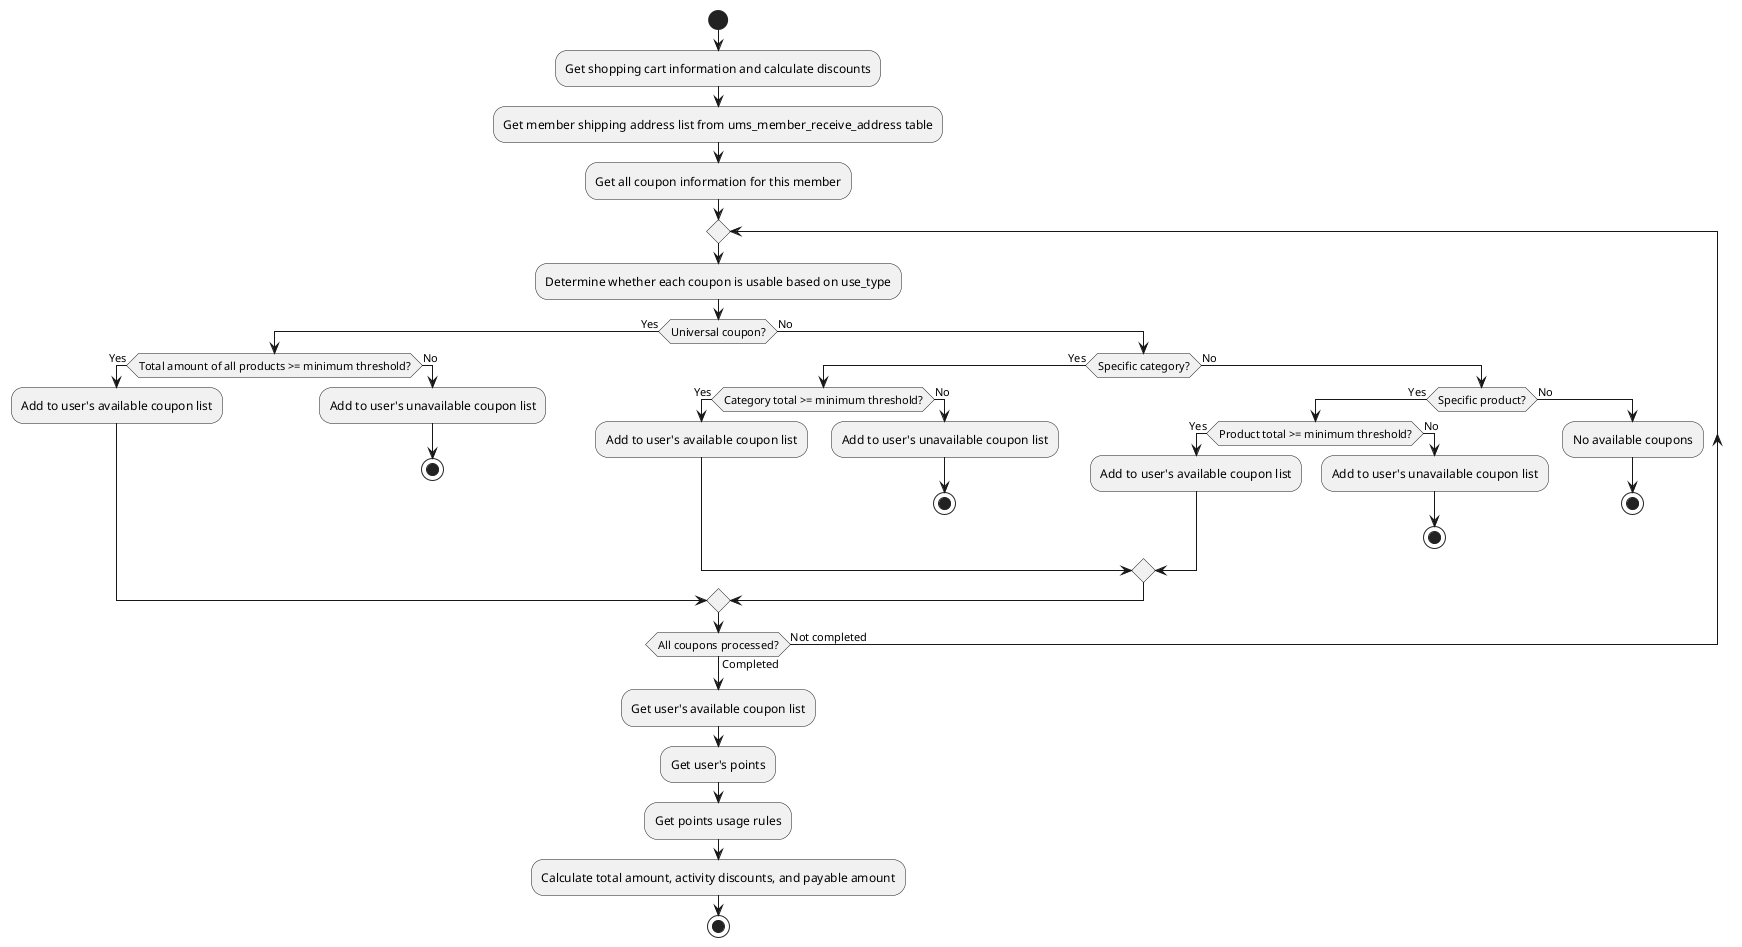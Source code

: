 @startuml
start
:Get shopping cart information and calculate discounts;

:Get member shipping address list from ums_member_receive_address table;
:Get all coupon information for this member;

repeat
  :Determine whether each coupon is usable based on use_type;

  if (Universal coupon?) then (Yes)
    if (Total amount of all products >= minimum threshold?) then (Yes)
      :Add to user's available coupon list;
    else (No)
      :Add to user's unavailable coupon list;
      stop
    endif
  else (No)
    if (Specific category?) then (Yes)
      if (Category total >= minimum threshold?) then (Yes)
        :Add to user's available coupon list;
      else (No)
        :Add to user's unavailable coupon list;
        stop
      endif
    else (No)
      if (Specific product?) then (Yes)
        if (Product total >= minimum threshold?) then (Yes)
          :Add to user's available coupon list;
        else (No)
          :Add to user's unavailable coupon list;
          stop
        endif
      else (No)
        :No available coupons;
        stop
      endif
    endif
  endif
repeat while (All coupons processed?) is (Not completed) not (Completed)

:Get user's available coupon list;
:Get user's points;
:Get points usage rules;

:Calculate total amount, activity discounts, and payable amount;
stop
@enduml